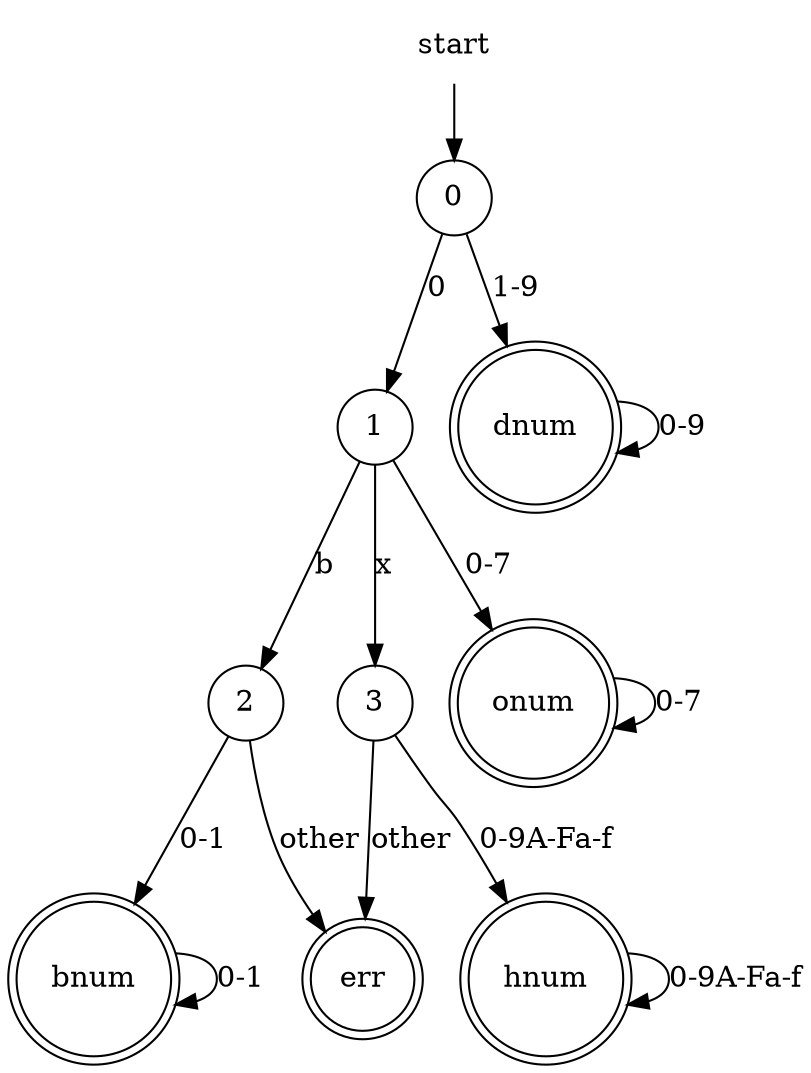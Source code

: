 digraph G {
  start[shape=plaintext]
  0[shape=circle]
  1[shape=circle]
  2[shape=circle]
  3[shape=circle]
  bnum[shape=doublecircle]
  onum[shape=doublecircle]
  dnum[shape=doublecircle]
  hnum[shape=doublecircle]
  err[shape=doublecircle]

  start->0	
  0->dnum[label="1-9"]
  dnum->dnum[label="0-9"]
  0->1[label="0"]
  1->onum[label="0-7"]
  onum->onum[label="0-7"]
  1->2[label="b"]
  1->3[label="x"]
  2->bnum[label="0-1"]
  bnum->bnum[label="0-1"]
  2->err[label="other"]
  3->hnum[label="0-9A-Fa-f"]
  hnum->hnum[label="0-9A-Fa-f"]
  3->err[label="other"]
}
